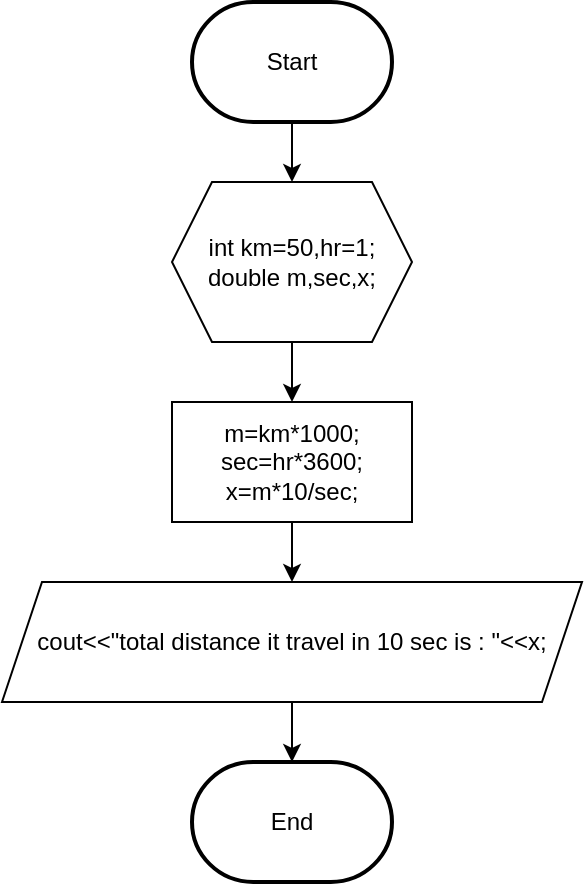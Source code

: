 <mxfile version="20.4.2" type="github" pages="2">
  <diagram id="QRmo7VuZxPVsE43FoPKQ" name="Page-1">
    <mxGraphModel dx="1449" dy="773" grid="1" gridSize="10" guides="1" tooltips="1" connect="1" arrows="1" fold="1" page="1" pageScale="1" pageWidth="850" pageHeight="1100" math="0" shadow="0">
      <root>
        <mxCell id="0" />
        <mxCell id="1" parent="0" />
        <mxCell id="v9F7K3IJwyMlJde6FgDS-1" value="" style="edgeStyle=orthogonalEdgeStyle;rounded=0;orthogonalLoop=1;jettySize=auto;html=1;" edge="1" parent="1" source="v9F7K3IJwyMlJde6FgDS-2" target="v9F7K3IJwyMlJde6FgDS-4">
          <mxGeometry relative="1" as="geometry" />
        </mxCell>
        <mxCell id="v9F7K3IJwyMlJde6FgDS-2" value="Start" style="strokeWidth=2;html=1;shape=mxgraph.flowchart.terminator;whiteSpace=wrap;" vertex="1" parent="1">
          <mxGeometry x="375" y="50" width="100" height="60" as="geometry" />
        </mxCell>
        <mxCell id="v9F7K3IJwyMlJde6FgDS-3" value="" style="edgeStyle=orthogonalEdgeStyle;rounded=0;orthogonalLoop=1;jettySize=auto;html=1;" edge="1" parent="1" source="v9F7K3IJwyMlJde6FgDS-4" target="v9F7K3IJwyMlJde6FgDS-6">
          <mxGeometry relative="1" as="geometry" />
        </mxCell>
        <mxCell id="v9F7K3IJwyMlJde6FgDS-4" value="int km=50,hr=1;&lt;br&gt;double m,sec,x;" style="shape=hexagon;perimeter=hexagonPerimeter2;whiteSpace=wrap;html=1;fixedSize=1;" vertex="1" parent="1">
          <mxGeometry x="365" y="140" width="120" height="80" as="geometry" />
        </mxCell>
        <mxCell id="v9F7K3IJwyMlJde6FgDS-5" value="" style="edgeStyle=orthogonalEdgeStyle;rounded=0;orthogonalLoop=1;jettySize=auto;html=1;" edge="1" parent="1" source="v9F7K3IJwyMlJde6FgDS-6" target="v9F7K3IJwyMlJde6FgDS-8">
          <mxGeometry relative="1" as="geometry" />
        </mxCell>
        <mxCell id="v9F7K3IJwyMlJde6FgDS-6" value="m=km*1000;&lt;br&gt;sec=hr*3600;&lt;br&gt;x=m*10/sec;" style="rounded=0;whiteSpace=wrap;html=1;" vertex="1" parent="1">
          <mxGeometry x="365" y="250" width="120" height="60" as="geometry" />
        </mxCell>
        <mxCell id="v9F7K3IJwyMlJde6FgDS-7" value="" style="edgeStyle=orthogonalEdgeStyle;rounded=0;orthogonalLoop=1;jettySize=auto;html=1;" edge="1" parent="1" source="v9F7K3IJwyMlJde6FgDS-8" target="v9F7K3IJwyMlJde6FgDS-9">
          <mxGeometry relative="1" as="geometry" />
        </mxCell>
        <mxCell id="v9F7K3IJwyMlJde6FgDS-8" value="cout&amp;lt;&amp;lt;&quot;total distance it travel in 10 sec is : &quot;&amp;lt;&amp;lt;x;" style="shape=parallelogram;perimeter=parallelogramPerimeter;whiteSpace=wrap;html=1;fixedSize=1;" vertex="1" parent="1">
          <mxGeometry x="280" y="340" width="290" height="60" as="geometry" />
        </mxCell>
        <mxCell id="v9F7K3IJwyMlJde6FgDS-9" value="End" style="strokeWidth=2;html=1;shape=mxgraph.flowchart.terminator;whiteSpace=wrap;" vertex="1" parent="1">
          <mxGeometry x="375" y="430" width="100" height="60" as="geometry" />
        </mxCell>
      </root>
    </mxGraphModel>
  </diagram>
  <diagram id="UgQnhalm-l6B4fRhawn3" name="Page-2">
    <mxGraphModel dx="1449" dy="773" grid="1" gridSize="10" guides="1" tooltips="1" connect="1" arrows="1" fold="1" page="1" pageScale="1" pageWidth="850" pageHeight="1100" math="0" shadow="0">
      <root>
        <mxCell id="0" />
        <mxCell id="1" parent="0" />
        <mxCell id="oiqPonIa2HNt2nlUIXAL-1" value="" style="edgeStyle=orthogonalEdgeStyle;rounded=0;orthogonalLoop=1;jettySize=auto;html=1;" edge="1" parent="1" source="oiqPonIa2HNt2nlUIXAL-2" target="oiqPonIa2HNt2nlUIXAL-4">
          <mxGeometry relative="1" as="geometry" />
        </mxCell>
        <mxCell id="oiqPonIa2HNt2nlUIXAL-2" value="Start" style="strokeWidth=2;html=1;shape=mxgraph.flowchart.terminator;whiteSpace=wrap;" vertex="1" parent="1">
          <mxGeometry x="375" y="40" width="100" height="60" as="geometry" />
        </mxCell>
        <mxCell id="oiqPonIa2HNt2nlUIXAL-3" value="" style="edgeStyle=orthogonalEdgeStyle;rounded=0;orthogonalLoop=1;jettySize=auto;html=1;" edge="1" parent="1" source="oiqPonIa2HNt2nlUIXAL-4" target="oiqPonIa2HNt2nlUIXAL-6">
          <mxGeometry relative="1" as="geometry" />
        </mxCell>
        <mxCell id="oiqPonIa2HNt2nlUIXAL-4" value="float m1=2500,m2=1500,m3,s1=1.5;&lt;br&gt;double s2;" style="shape=hexagon;perimeter=hexagonPerimeter2;whiteSpace=wrap;html=1;fixedSize=1;size=15.5;" vertex="1" parent="1">
          <mxGeometry x="317.75" y="140" width="215.5" height="80" as="geometry" />
        </mxCell>
        <mxCell id="oiqPonIa2HNt2nlUIXAL-5" value="" style="edgeStyle=orthogonalEdgeStyle;rounded=0;orthogonalLoop=1;jettySize=auto;html=1;" edge="1" parent="1" source="oiqPonIa2HNt2nlUIXAL-6" target="oiqPonIa2HNt2nlUIXAL-8">
          <mxGeometry relative="1" as="geometry" />
        </mxCell>
        <mxCell id="oiqPonIa2HNt2nlUIXAL-6" value="m3=m2+m1;&lt;br&gt;s2=m1*s1/m3;" style="rounded=0;whiteSpace=wrap;html=1;" vertex="1" parent="1">
          <mxGeometry x="333" y="260" width="185" height="60" as="geometry" />
        </mxCell>
        <mxCell id="oiqPonIa2HNt2nlUIXAL-7" value="" style="edgeStyle=orthogonalEdgeStyle;rounded=0;orthogonalLoop=1;jettySize=auto;html=1;" edge="1" parent="1" source="oiqPonIa2HNt2nlUIXAL-8" target="oiqPonIa2HNt2nlUIXAL-9">
          <mxGeometry relative="1" as="geometry" />
        </mxCell>
        <mxCell id="oiqPonIa2HNt2nlUIXAL-8" value="cout&amp;lt;&amp;lt;&quot;The acceleration is: &quot;&amp;lt;&amp;lt;s2;" style="shape=parallelogram;perimeter=parallelogramPerimeter;whiteSpace=wrap;html=1;fixedSize=1;" vertex="1" parent="1">
          <mxGeometry x="313" y="350" width="225" height="60" as="geometry" />
        </mxCell>
        <mxCell id="oiqPonIa2HNt2nlUIXAL-9" value="End" style="strokeWidth=2;html=1;shape=mxgraph.flowchart.terminator;whiteSpace=wrap;" vertex="1" parent="1">
          <mxGeometry x="375" y="430" width="100" height="60" as="geometry" />
        </mxCell>
      </root>
    </mxGraphModel>
  </diagram>
</mxfile>
